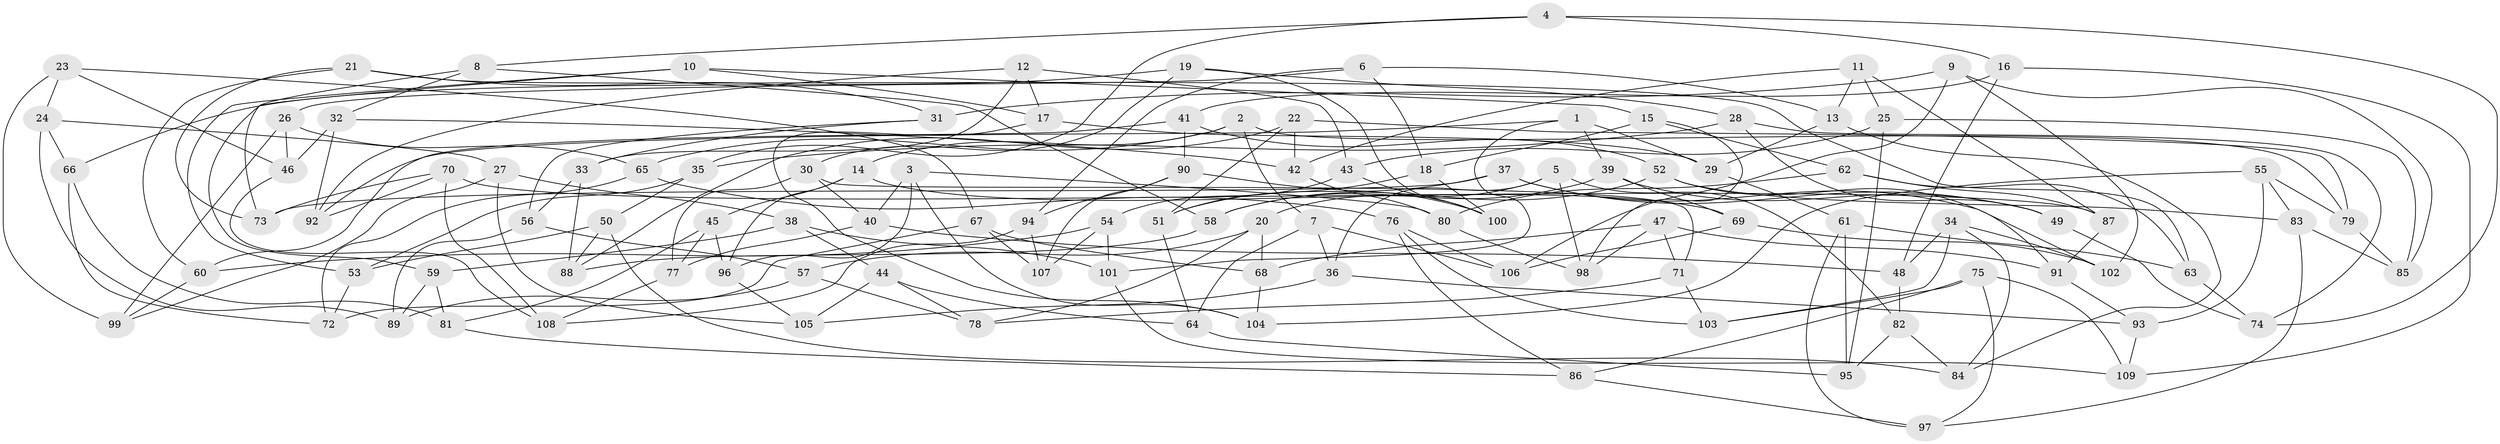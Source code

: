 // Generated by graph-tools (version 1.1) at 2025/50/03/09/25 03:50:50]
// undirected, 109 vertices, 218 edges
graph export_dot {
graph [start="1"]
  node [color=gray90,style=filled];
  1;
  2;
  3;
  4;
  5;
  6;
  7;
  8;
  9;
  10;
  11;
  12;
  13;
  14;
  15;
  16;
  17;
  18;
  19;
  20;
  21;
  22;
  23;
  24;
  25;
  26;
  27;
  28;
  29;
  30;
  31;
  32;
  33;
  34;
  35;
  36;
  37;
  38;
  39;
  40;
  41;
  42;
  43;
  44;
  45;
  46;
  47;
  48;
  49;
  50;
  51;
  52;
  53;
  54;
  55;
  56;
  57;
  58;
  59;
  60;
  61;
  62;
  63;
  64;
  65;
  66;
  67;
  68;
  69;
  70;
  71;
  72;
  73;
  74;
  75;
  76;
  77;
  78;
  79;
  80;
  81;
  82;
  83;
  84;
  85;
  86;
  87;
  88;
  89;
  90;
  91;
  92;
  93;
  94;
  95;
  96;
  97;
  98;
  99;
  100;
  101;
  102;
  103;
  104;
  105;
  106;
  107;
  108;
  109;
  1 -- 101;
  1 -- 39;
  1 -- 92;
  1 -- 29;
  2 -- 14;
  2 -- 79;
  2 -- 7;
  2 -- 65;
  3 -- 40;
  3 -- 96;
  3 -- 104;
  3 -- 80;
  4 -- 8;
  4 -- 74;
  4 -- 35;
  4 -- 16;
  5 -- 36;
  5 -- 98;
  5 -- 82;
  5 -- 20;
  6 -- 13;
  6 -- 94;
  6 -- 26;
  6 -- 18;
  7 -- 64;
  7 -- 106;
  7 -- 36;
  8 -- 58;
  8 -- 32;
  8 -- 73;
  9 -- 85;
  9 -- 102;
  9 -- 31;
  9 -- 106;
  10 -- 17;
  10 -- 15;
  10 -- 53;
  10 -- 59;
  11 -- 25;
  11 -- 42;
  11 -- 13;
  11 -- 87;
  12 -- 33;
  12 -- 92;
  12 -- 17;
  12 -- 43;
  13 -- 29;
  13 -- 84;
  14 -- 45;
  14 -- 69;
  14 -- 96;
  15 -- 18;
  15 -- 98;
  15 -- 62;
  16 -- 48;
  16 -- 109;
  16 -- 41;
  17 -- 104;
  17 -- 29;
  18 -- 100;
  18 -- 51;
  19 -- 66;
  19 -- 30;
  19 -- 100;
  19 -- 28;
  20 -- 78;
  20 -- 68;
  20 -- 57;
  21 -- 60;
  21 -- 63;
  21 -- 31;
  21 -- 73;
  22 -- 88;
  22 -- 51;
  22 -- 42;
  22 -- 79;
  23 -- 24;
  23 -- 99;
  23 -- 67;
  23 -- 46;
  24 -- 66;
  24 -- 89;
  24 -- 27;
  25 -- 95;
  25 -- 85;
  25 -- 43;
  26 -- 99;
  26 -- 65;
  26 -- 46;
  27 -- 38;
  27 -- 99;
  27 -- 105;
  28 -- 49;
  28 -- 35;
  28 -- 74;
  29 -- 61;
  30 -- 71;
  30 -- 77;
  30 -- 40;
  31 -- 56;
  31 -- 33;
  32 -- 42;
  32 -- 46;
  32 -- 92;
  33 -- 56;
  33 -- 88;
  34 -- 102;
  34 -- 48;
  34 -- 84;
  34 -- 103;
  35 -- 53;
  35 -- 50;
  36 -- 93;
  36 -- 105;
  37 -- 51;
  37 -- 102;
  37 -- 73;
  37 -- 49;
  38 -- 44;
  38 -- 101;
  38 -- 59;
  39 -- 58;
  39 -- 69;
  39 -- 49;
  40 -- 48;
  40 -- 77;
  41 -- 90;
  41 -- 52;
  41 -- 60;
  42 -- 80;
  43 -- 100;
  43 -- 54;
  44 -- 78;
  44 -- 64;
  44 -- 105;
  45 -- 81;
  45 -- 96;
  45 -- 77;
  46 -- 108;
  47 -- 98;
  47 -- 91;
  47 -- 71;
  47 -- 68;
  48 -- 82;
  49 -- 74;
  50 -- 84;
  50 -- 88;
  50 -- 53;
  51 -- 64;
  52 -- 83;
  52 -- 58;
  52 -- 91;
  53 -- 72;
  54 -- 101;
  54 -- 60;
  54 -- 107;
  55 -- 104;
  55 -- 79;
  55 -- 83;
  55 -- 93;
  56 -- 57;
  56 -- 89;
  57 -- 89;
  57 -- 78;
  58 -- 88;
  59 -- 81;
  59 -- 89;
  60 -- 99;
  61 -- 63;
  61 -- 95;
  61 -- 97;
  62 -- 87;
  62 -- 63;
  62 -- 80;
  63 -- 74;
  64 -- 95;
  65 -- 76;
  65 -- 72;
  66 -- 81;
  66 -- 72;
  67 -- 107;
  67 -- 68;
  67 -- 72;
  68 -- 104;
  69 -- 102;
  69 -- 106;
  70 -- 92;
  70 -- 73;
  70 -- 87;
  70 -- 108;
  71 -- 78;
  71 -- 103;
  75 -- 97;
  75 -- 103;
  75 -- 109;
  75 -- 86;
  76 -- 106;
  76 -- 86;
  76 -- 103;
  77 -- 108;
  79 -- 85;
  80 -- 98;
  81 -- 86;
  82 -- 95;
  82 -- 84;
  83 -- 85;
  83 -- 97;
  86 -- 97;
  87 -- 91;
  90 -- 107;
  90 -- 94;
  90 -- 100;
  91 -- 93;
  93 -- 109;
  94 -- 107;
  94 -- 108;
  96 -- 105;
  101 -- 109;
}
